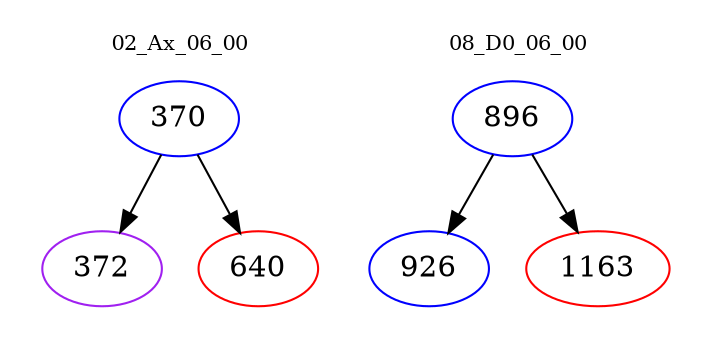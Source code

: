 digraph{
subgraph cluster_0 {
color = white
label = "02_Ax_06_00";
fontsize=10;
T0_370 [label="370", color="blue"]
T0_370 -> T0_372 [color="black"]
T0_372 [label="372", color="purple"]
T0_370 -> T0_640 [color="black"]
T0_640 [label="640", color="red"]
}
subgraph cluster_1 {
color = white
label = "08_D0_06_00";
fontsize=10;
T1_896 [label="896", color="blue"]
T1_896 -> T1_926 [color="black"]
T1_926 [label="926", color="blue"]
T1_896 -> T1_1163 [color="black"]
T1_1163 [label="1163", color="red"]
}
}
